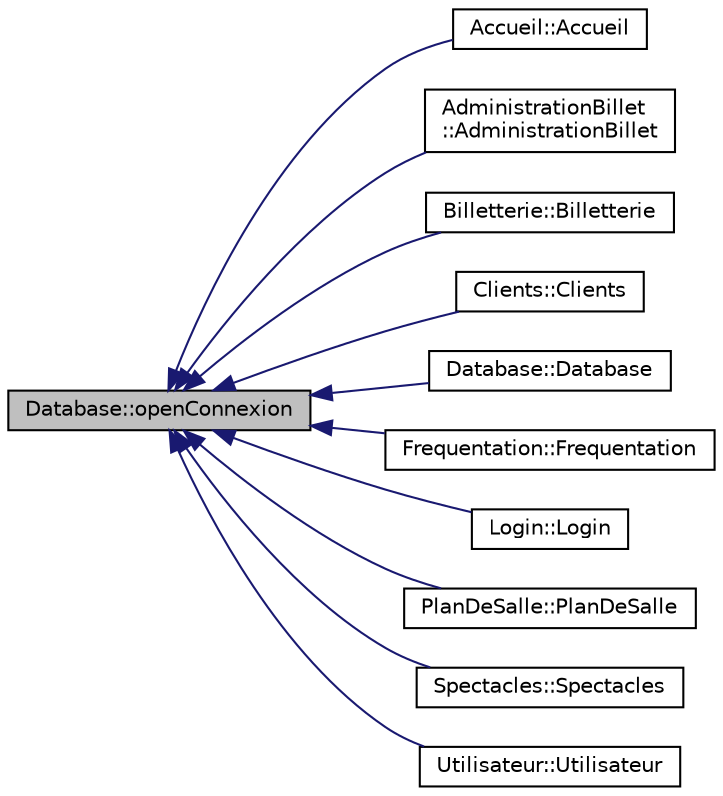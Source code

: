 digraph "Database::openConnexion"
{
  edge [fontname="Helvetica",fontsize="10",labelfontname="Helvetica",labelfontsize="10"];
  node [fontname="Helvetica",fontsize="10",shape=record];
  rankdir="LR";
  Node28 [label="Database::openConnexion",height=0.2,width=0.4,color="black", fillcolor="grey75", style="filled", fontcolor="black"];
  Node28 -> Node29 [dir="back",color="midnightblue",fontsize="10",style="solid",fontname="Helvetica"];
  Node29 [label="Accueil::Accueil",height=0.2,width=0.4,color="black", fillcolor="white", style="filled",URL="$class_accueil.html#a581158b51548b6c3e60892035e9b656b"];
  Node28 -> Node30 [dir="back",color="midnightblue",fontsize="10",style="solid",fontname="Helvetica"];
  Node30 [label="AdministrationBillet\l::AdministrationBillet",height=0.2,width=0.4,color="black", fillcolor="white", style="filled",URL="$class_administration_billet.html#a1af4f91bd5a54b93a06cb0e78c12e1dd"];
  Node28 -> Node31 [dir="back",color="midnightblue",fontsize="10",style="solid",fontname="Helvetica"];
  Node31 [label="Billetterie::Billetterie",height=0.2,width=0.4,color="black", fillcolor="white", style="filled",URL="$class_billetterie.html#a7c350e369f0553b976820aa588cc4810"];
  Node28 -> Node32 [dir="back",color="midnightblue",fontsize="10",style="solid",fontname="Helvetica"];
  Node32 [label="Clients::Clients",height=0.2,width=0.4,color="black", fillcolor="white", style="filled",URL="$class_clients.html#a54497700846be58ff511736c500897d8"];
  Node28 -> Node33 [dir="back",color="midnightblue",fontsize="10",style="solid",fontname="Helvetica"];
  Node33 [label="Database::Database",height=0.2,width=0.4,color="black", fillcolor="white", style="filled",URL="$class_database.html#a4703c80e6969d33565ea340f768fdadf"];
  Node28 -> Node34 [dir="back",color="midnightblue",fontsize="10",style="solid",fontname="Helvetica"];
  Node34 [label="Frequentation::Frequentation",height=0.2,width=0.4,color="black", fillcolor="white", style="filled",URL="$class_frequentation.html#ace801c6d03fbc76d6f5d6c31ad157976"];
  Node28 -> Node35 [dir="back",color="midnightblue",fontsize="10",style="solid",fontname="Helvetica"];
  Node35 [label="Login::Login",height=0.2,width=0.4,color="black", fillcolor="white", style="filled",URL="$class_login.html#a021ebcfd29b2a30e3f5c5bbb36589381"];
  Node28 -> Node36 [dir="back",color="midnightblue",fontsize="10",style="solid",fontname="Helvetica"];
  Node36 [label="PlanDeSalle::PlanDeSalle",height=0.2,width=0.4,color="black", fillcolor="white", style="filled",URL="$class_plan_de_salle.html#a5f86bf9d8c64574fdc6da00c8dbb489f"];
  Node28 -> Node37 [dir="back",color="midnightblue",fontsize="10",style="solid",fontname="Helvetica"];
  Node37 [label="Spectacles::Spectacles",height=0.2,width=0.4,color="black", fillcolor="white", style="filled",URL="$class_spectacles.html#a10ad8dda4d575fccd467fe5332dd5383"];
  Node28 -> Node38 [dir="back",color="midnightblue",fontsize="10",style="solid",fontname="Helvetica"];
  Node38 [label="Utilisateur::Utilisateur",height=0.2,width=0.4,color="black", fillcolor="white", style="filled",URL="$class_utilisateur.html#a5c46541a8ef37455fec82eaccd43c6a1"];
}
